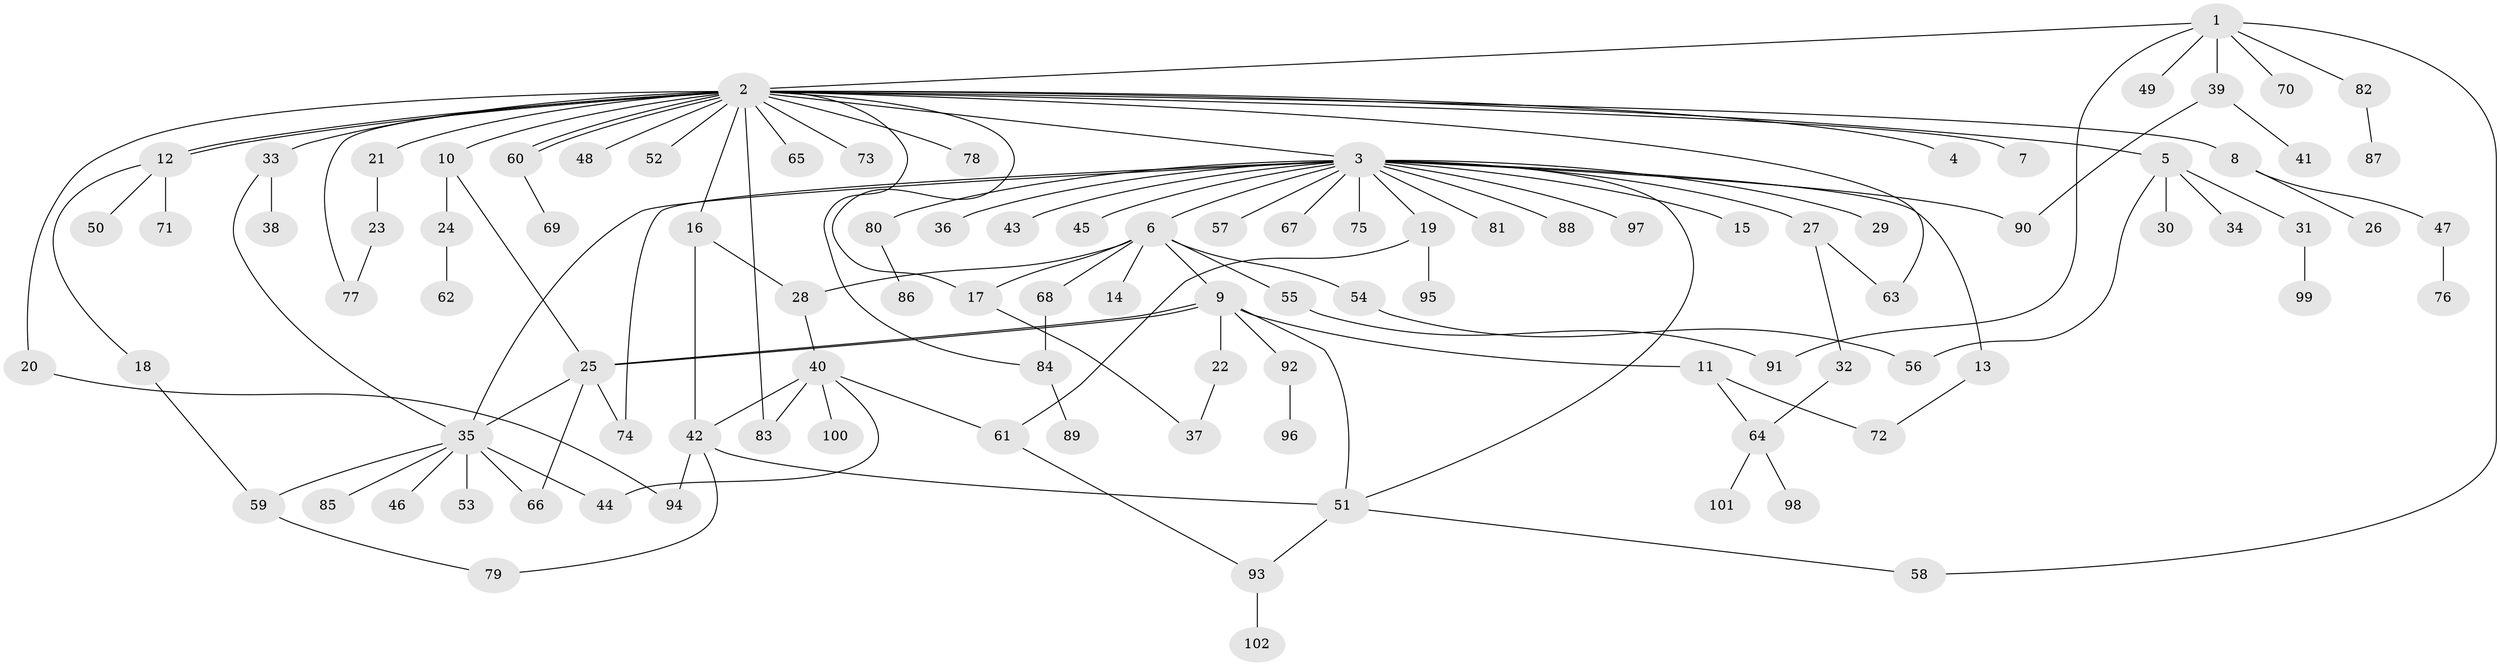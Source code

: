 // Generated by graph-tools (version 1.1) at 2025/48/03/09/25 04:48:16]
// undirected, 102 vertices, 131 edges
graph export_dot {
graph [start="1"]
  node [color=gray90,style=filled];
  1;
  2;
  3;
  4;
  5;
  6;
  7;
  8;
  9;
  10;
  11;
  12;
  13;
  14;
  15;
  16;
  17;
  18;
  19;
  20;
  21;
  22;
  23;
  24;
  25;
  26;
  27;
  28;
  29;
  30;
  31;
  32;
  33;
  34;
  35;
  36;
  37;
  38;
  39;
  40;
  41;
  42;
  43;
  44;
  45;
  46;
  47;
  48;
  49;
  50;
  51;
  52;
  53;
  54;
  55;
  56;
  57;
  58;
  59;
  60;
  61;
  62;
  63;
  64;
  65;
  66;
  67;
  68;
  69;
  70;
  71;
  72;
  73;
  74;
  75;
  76;
  77;
  78;
  79;
  80;
  81;
  82;
  83;
  84;
  85;
  86;
  87;
  88;
  89;
  90;
  91;
  92;
  93;
  94;
  95;
  96;
  97;
  98;
  99;
  100;
  101;
  102;
  1 -- 2;
  1 -- 39;
  1 -- 49;
  1 -- 58;
  1 -- 70;
  1 -- 82;
  1 -- 91;
  2 -- 3;
  2 -- 4;
  2 -- 5;
  2 -- 7;
  2 -- 8;
  2 -- 10;
  2 -- 12;
  2 -- 12;
  2 -- 16;
  2 -- 17;
  2 -- 20;
  2 -- 21;
  2 -- 33;
  2 -- 48;
  2 -- 52;
  2 -- 60;
  2 -- 60;
  2 -- 63;
  2 -- 65;
  2 -- 73;
  2 -- 77;
  2 -- 78;
  2 -- 83;
  2 -- 84;
  3 -- 6;
  3 -- 13;
  3 -- 15;
  3 -- 19;
  3 -- 27;
  3 -- 29;
  3 -- 35;
  3 -- 36;
  3 -- 43;
  3 -- 45;
  3 -- 51;
  3 -- 57;
  3 -- 67;
  3 -- 74;
  3 -- 75;
  3 -- 80;
  3 -- 81;
  3 -- 88;
  3 -- 90;
  3 -- 97;
  5 -- 30;
  5 -- 31;
  5 -- 34;
  5 -- 56;
  6 -- 9;
  6 -- 14;
  6 -- 17;
  6 -- 28;
  6 -- 54;
  6 -- 55;
  6 -- 68;
  8 -- 26;
  8 -- 47;
  9 -- 11;
  9 -- 22;
  9 -- 25;
  9 -- 25;
  9 -- 51;
  9 -- 92;
  10 -- 24;
  10 -- 25;
  11 -- 64;
  11 -- 72;
  12 -- 18;
  12 -- 50;
  12 -- 71;
  13 -- 72;
  16 -- 28;
  16 -- 42;
  17 -- 37;
  18 -- 59;
  19 -- 61;
  19 -- 95;
  20 -- 94;
  21 -- 23;
  22 -- 37;
  23 -- 77;
  24 -- 62;
  25 -- 35;
  25 -- 66;
  25 -- 74;
  27 -- 32;
  27 -- 63;
  28 -- 40;
  31 -- 99;
  32 -- 64;
  33 -- 35;
  33 -- 38;
  35 -- 44;
  35 -- 46;
  35 -- 53;
  35 -- 59;
  35 -- 66;
  35 -- 85;
  39 -- 41;
  39 -- 90;
  40 -- 42;
  40 -- 44;
  40 -- 61;
  40 -- 83;
  40 -- 100;
  42 -- 51;
  42 -- 79;
  42 -- 94;
  47 -- 76;
  51 -- 58;
  51 -- 93;
  54 -- 56;
  55 -- 91;
  59 -- 79;
  60 -- 69;
  61 -- 93;
  64 -- 98;
  64 -- 101;
  68 -- 84;
  80 -- 86;
  82 -- 87;
  84 -- 89;
  92 -- 96;
  93 -- 102;
}
